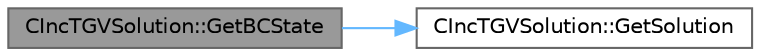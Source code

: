 digraph "CIncTGVSolution::GetBCState"
{
 // LATEX_PDF_SIZE
  bgcolor="transparent";
  edge [fontname=Helvetica,fontsize=10,labelfontname=Helvetica,labelfontsize=10];
  node [fontname=Helvetica,fontsize=10,shape=box,height=0.2,width=0.4];
  rankdir="LR";
  Node1 [id="Node000001",label="CIncTGVSolution::GetBCState",height=0.2,width=0.4,color="gray40", fillcolor="grey60", style="filled", fontcolor="black",tooltip="Get the boundary conditions state for an exact solution."];
  Node1 -> Node2 [id="edge1_Node000001_Node000002",color="steelblue1",style="solid",tooltip=" "];
  Node2 [id="Node000002",label="CIncTGVSolution::GetSolution",height=0.2,width=0.4,color="grey40", fillcolor="white", style="filled",URL="$classCIncTGVSolution.html#a6488f3cc3251d9a160b8a11a6b7693b1",tooltip="Get the exact solution at the current position and time."];
}

